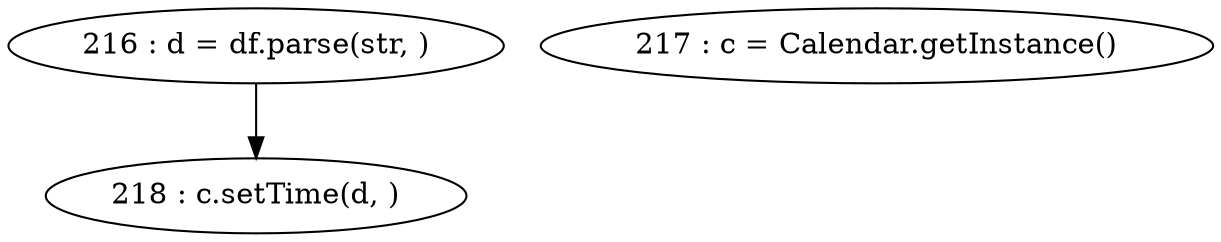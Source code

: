 digraph G {
"216 : d = df.parse(str, )"
"216 : d = df.parse(str, )" -> "218 : c.setTime(d, )"
"217 : c = Calendar.getInstance()"
"218 : c.setTime(d, )"
}